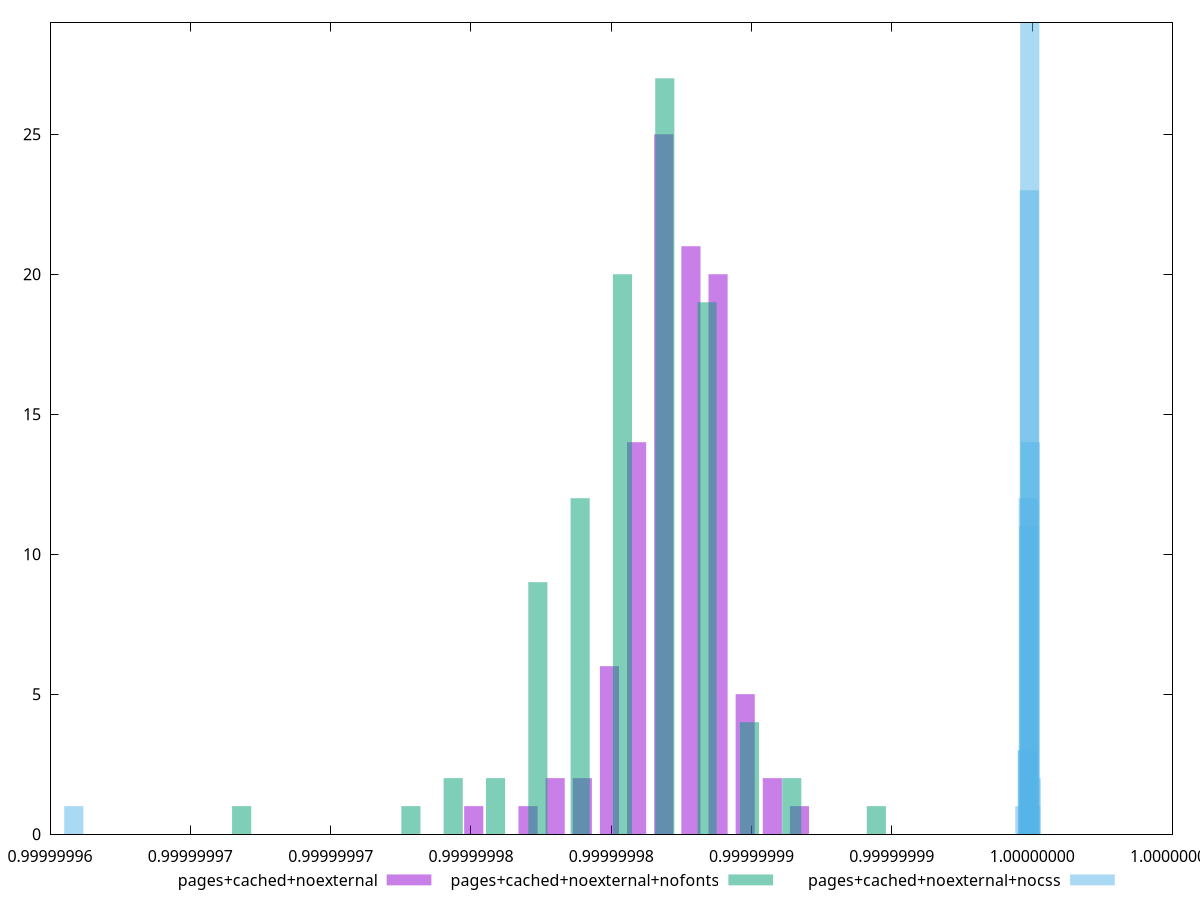 $_pagesCachedNoexternal <<EOF
0.9999999888059177 20
0.9999999868711966 25
0.9999999839691149 2
0.9999999878385571 21
0.9999999859038361 14
0.9999999897732783 5
0.9999999907406388 2
0.9999999849364755 6
0.9999999820343939 1
0.9999999830017544 2
0.9999999917079994 1
0.9999999800996727 1
EOF
$_pagesCachedNoexternalNofonts <<EOF
0.9999999838919471 12
0.9999999869077594 27
0.9999999853998532 20
0.9999999823840411 9
0.9999999884156654 19
0.9999999944472898 1
0.9999999899235715 4
0.9999999793682288 2
0.9999999914314777 2
0.999999980876135 2
0.9999999778603227 1
0.9999999718286984 1
EOF
$_pagesCachedNoexternalNocss <<EOF
0.9999999998961155 23
0.9999999999136933 29
0.9999999999488486 1
0.9999999998785378 11
0.9999999999312709 14
0.9999999998433824 3
0.9999999998609601 12
0.9999999997379163 1
0.9999999998258048 3
0.9999999999664263 2
0.9999999658481283 1
EOF
set key outside below
set terminal pngcairo
set output "report_00004_2020-11-02T20-21-41.718Z/bootup-time/bootup-time_pages+cached+noexternal_pages+cached+noexternal+nofonts_pages+cached+noexternal+nocss+hist.png"
set boxwidth 6.823659592924969e-10
set style fill transparent solid 0.5 noborder
set yrange [0:29]
plot $_pagesCachedNoexternal title "pages+cached+noexternal" with boxes ,$_pagesCachedNoexternalNofonts title "pages+cached+noexternal+nofonts" with boxes ,$_pagesCachedNoexternalNocss title "pages+cached+noexternal+nocss" with boxes ,